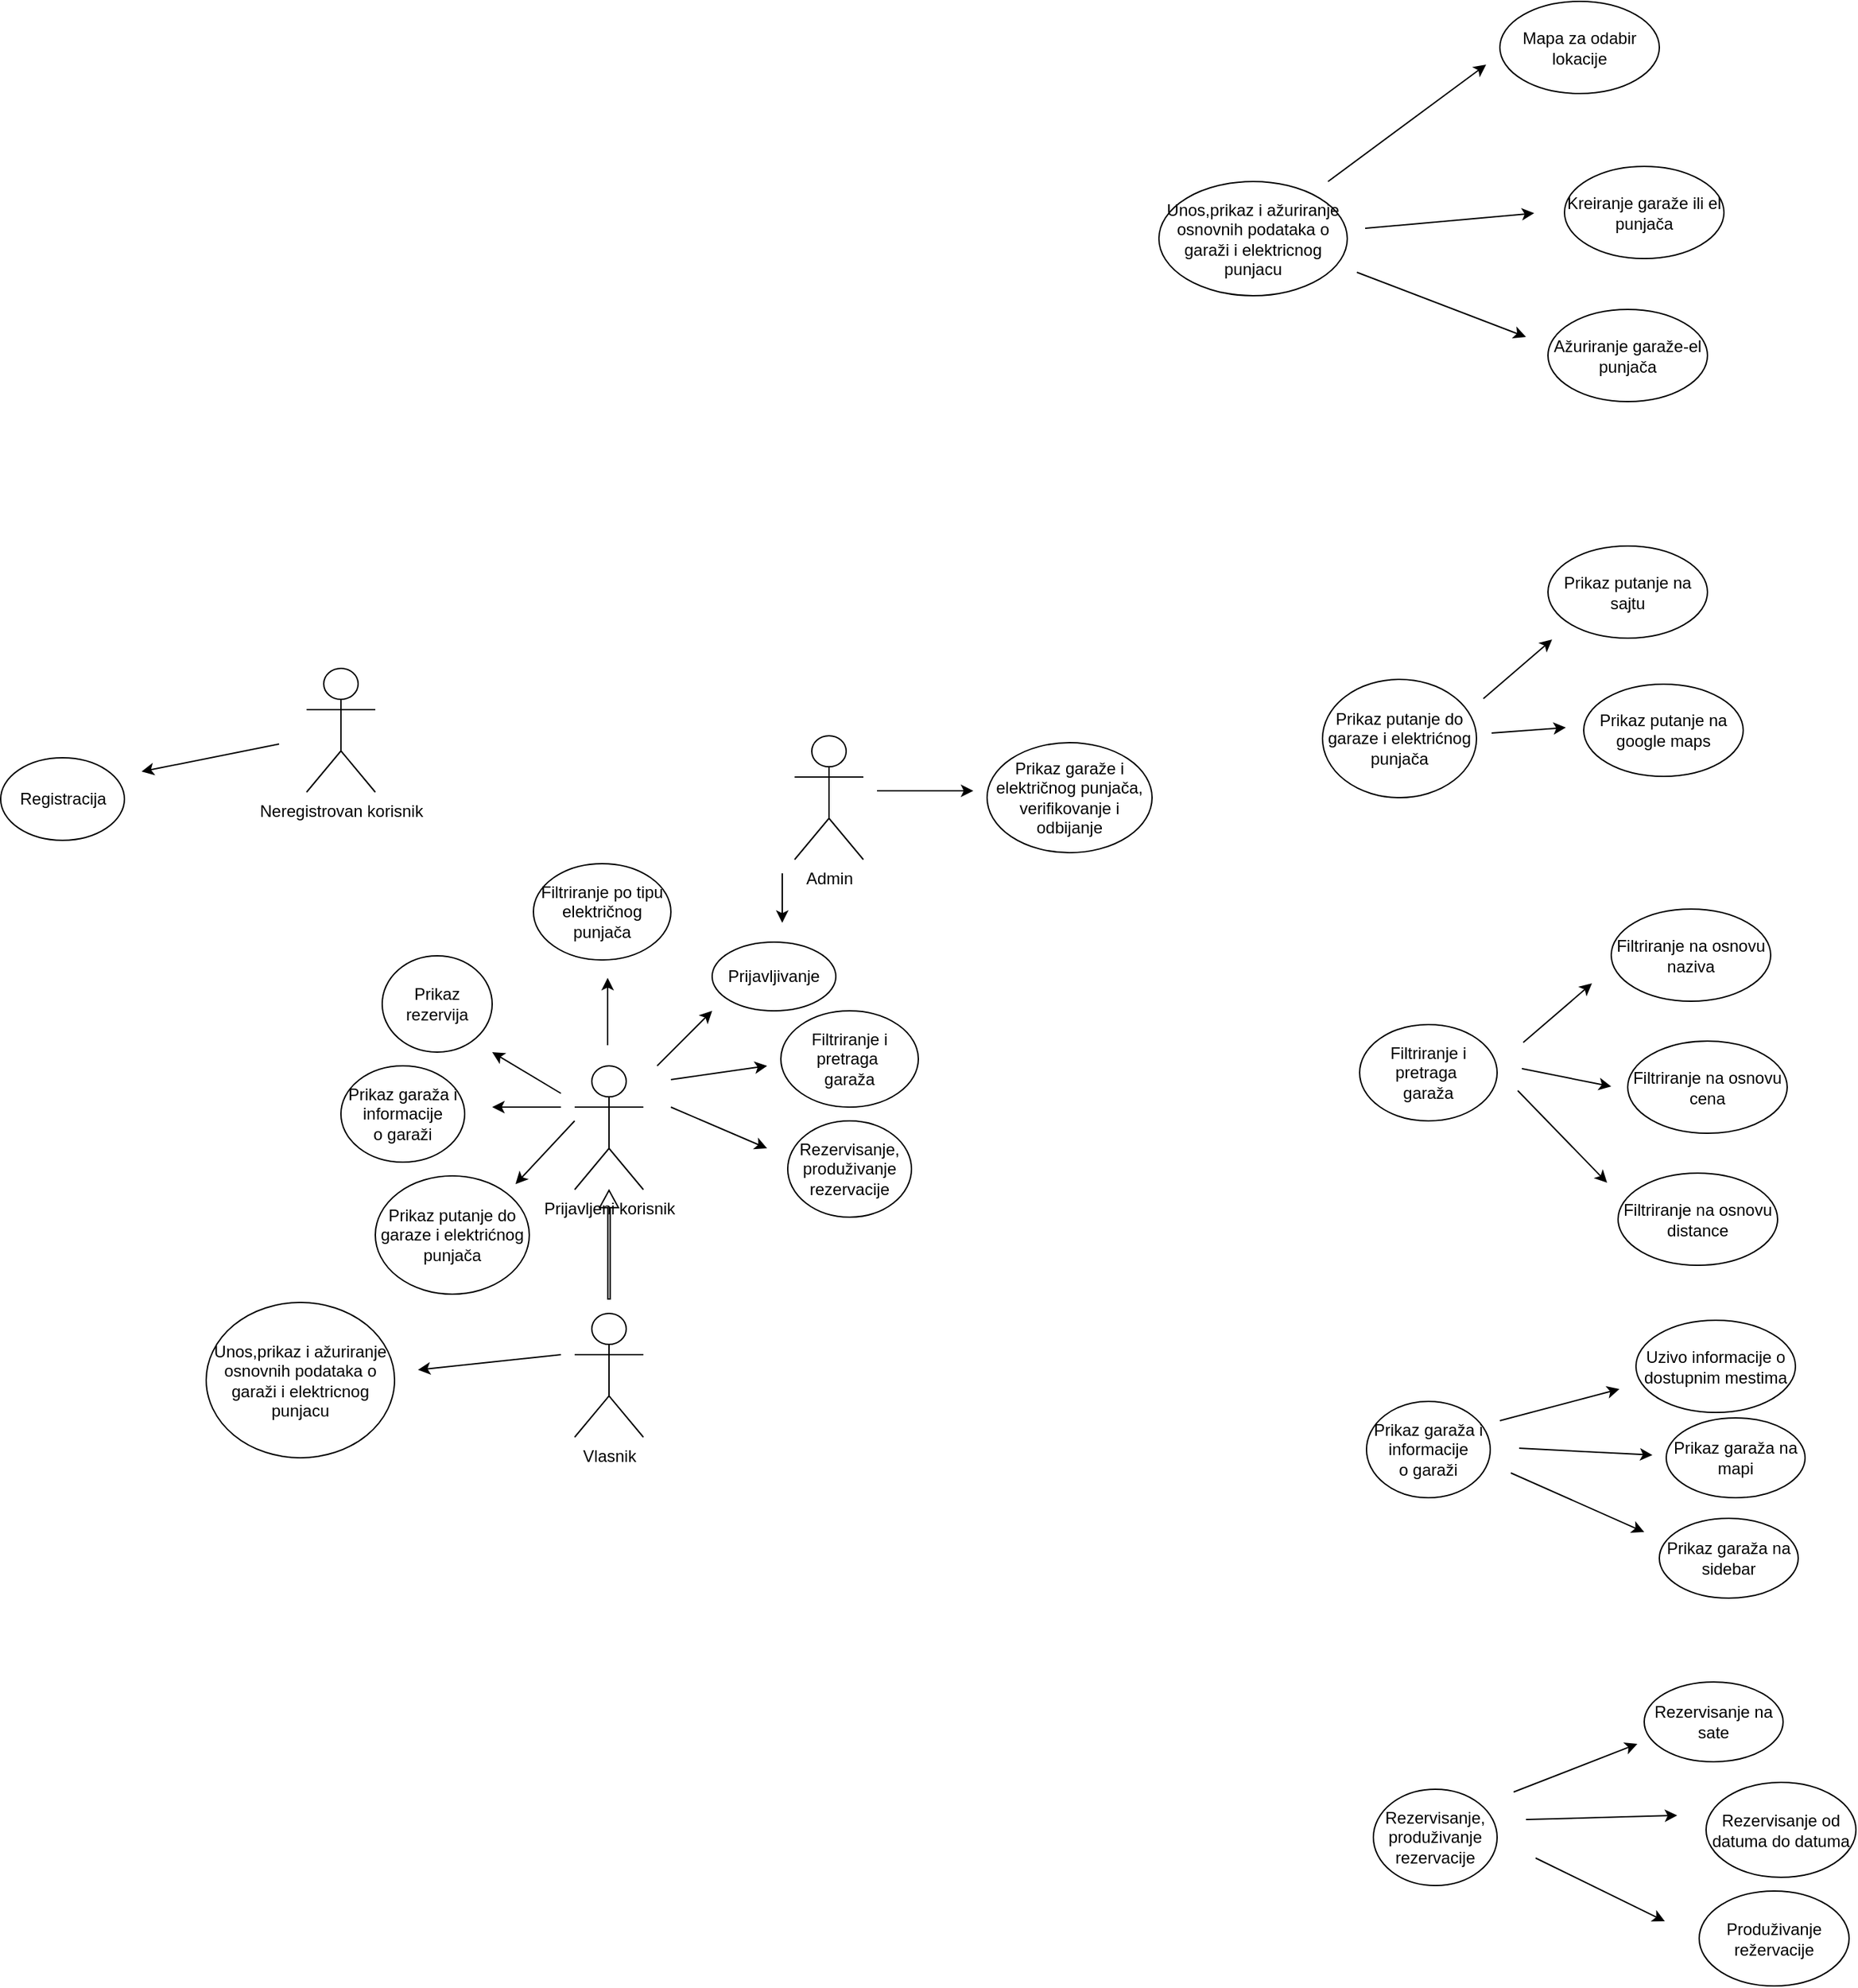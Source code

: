 <mxfile version="24.8.4">
  <diagram name="Page-1" id="srrNP7o3LFm7SC8HB50d">
    <mxGraphModel dx="3268" dy="2278" grid="0" gridSize="10" guides="1" tooltips="1" connect="1" arrows="1" fold="1" page="0" pageScale="1" pageWidth="850" pageHeight="1100" math="0" shadow="0">
      <root>
        <mxCell id="0" />
        <mxCell id="1" parent="0" />
        <mxCell id="9Gqb0izrLKRCSH_k_9Q2-1" value="Prijavljeni korisnik" style="shape=umlActor;verticalLabelPosition=bottom;verticalAlign=top;html=1;outlineConnect=0;" parent="1" vertex="1">
          <mxGeometry x="400" y="300" width="50" height="90" as="geometry" />
        </mxCell>
        <mxCell id="9Gqb0izrLKRCSH_k_9Q2-2" value="Neregistrovan korisnik" style="shape=umlActor;verticalLabelPosition=bottom;verticalAlign=top;html=1;outlineConnect=0;" parent="1" vertex="1">
          <mxGeometry x="205" y="11" width="50" height="90" as="geometry" />
        </mxCell>
        <mxCell id="9Gqb0izrLKRCSH_k_9Q2-3" value="Vlasnik" style="shape=umlActor;verticalLabelPosition=bottom;verticalAlign=top;html=1;outlineConnect=0;" parent="1" vertex="1">
          <mxGeometry x="400" y="480" width="50" height="90" as="geometry" />
        </mxCell>
        <mxCell id="9Gqb0izrLKRCSH_k_9Q2-4" value="Admin" style="shape=umlActor;verticalLabelPosition=bottom;verticalAlign=top;html=1;outlineConnect=0;" parent="1" vertex="1">
          <mxGeometry x="560" y="60" width="50" height="90" as="geometry" />
        </mxCell>
        <mxCell id="9Gqb0izrLKRCSH_k_9Q2-5" value="Prijavljivanje" style="ellipse;whiteSpace=wrap;html=1;" parent="1" vertex="1">
          <mxGeometry x="500" y="210" width="90" height="50" as="geometry" />
        </mxCell>
        <mxCell id="9Gqb0izrLKRCSH_k_9Q2-6" value="" style="endArrow=classic;html=1;rounded=0;" parent="1" edge="1">
          <mxGeometry width="50" height="50" relative="1" as="geometry">
            <mxPoint x="185" y="66" as="sourcePoint" />
            <mxPoint x="85" y="86" as="targetPoint" />
          </mxGeometry>
        </mxCell>
        <mxCell id="9Gqb0izrLKRCSH_k_9Q2-7" value="Prikaz garaže i električnog punjača, verifikovanje i odbijanje" style="ellipse;whiteSpace=wrap;html=1;" parent="1" vertex="1">
          <mxGeometry x="700" y="65" width="120" height="80" as="geometry" />
        </mxCell>
        <mxCell id="9Gqb0izrLKRCSH_k_9Q2-8" value="Unos,prikaz i ažuriranje osnovnih podataka o garaži i elektricnog punjacu" style="ellipse;whiteSpace=wrap;html=1;" parent="1" vertex="1">
          <mxGeometry x="132" y="472" width="137" height="113" as="geometry" />
        </mxCell>
        <mxCell id="9Gqb0izrLKRCSH_k_9Q2-9" value="" style="endArrow=classic;html=1;rounded=0;" parent="1" edge="1">
          <mxGeometry width="50" height="50" relative="1" as="geometry">
            <mxPoint x="390" y="510" as="sourcePoint" />
            <mxPoint x="286" y="521" as="targetPoint" />
          </mxGeometry>
        </mxCell>
        <mxCell id="9Gqb0izrLKRCSH_k_9Q2-10" value="Rezervisanje,&lt;div&gt;produživanje&lt;div&gt;rezervacije&lt;/div&gt;&lt;/div&gt;" style="ellipse;whiteSpace=wrap;html=1;" parent="1" vertex="1">
          <mxGeometry x="555" y="340" width="90" height="70" as="geometry" />
        </mxCell>
        <mxCell id="9Gqb0izrLKRCSH_k_9Q2-11" value="Prikaz rezervija" style="ellipse;whiteSpace=wrap;html=1;" parent="1" vertex="1">
          <mxGeometry x="260" y="220" width="80" height="70" as="geometry" />
        </mxCell>
        <mxCell id="9Gqb0izrLKRCSH_k_9Q2-12" value="" style="endArrow=classic;html=1;rounded=0;" parent="1" edge="1">
          <mxGeometry width="50" height="50" relative="1" as="geometry">
            <mxPoint x="470" y="330" as="sourcePoint" />
            <mxPoint x="540" y="360" as="targetPoint" />
          </mxGeometry>
        </mxCell>
        <mxCell id="9Gqb0izrLKRCSH_k_9Q2-13" value="" style="endArrow=classic;html=1;rounded=0;" parent="1" edge="1">
          <mxGeometry width="50" height="50" relative="1" as="geometry">
            <mxPoint x="390" y="320" as="sourcePoint" />
            <mxPoint x="340" y="290" as="targetPoint" />
          </mxGeometry>
        </mxCell>
        <mxCell id="9Gqb0izrLKRCSH_k_9Q2-14" value="Prikaz garaža i informacije&lt;div&gt;o garaži&lt;/div&gt;" style="ellipse;whiteSpace=wrap;html=1;" parent="1" vertex="1">
          <mxGeometry x="230" y="300" width="90" height="70" as="geometry" />
        </mxCell>
        <mxCell id="9Gqb0izrLKRCSH_k_9Q2-15" value="" style="endArrow=classic;html=1;rounded=0;" parent="1" edge="1">
          <mxGeometry width="50" height="50" relative="1" as="geometry">
            <mxPoint x="390" y="330" as="sourcePoint" />
            <mxPoint x="340" y="330" as="targetPoint" />
          </mxGeometry>
        </mxCell>
        <mxCell id="9Gqb0izrLKRCSH_k_9Q2-16" value="Filtriranje i pretraga&amp;nbsp;&lt;div&gt;garaža&lt;/div&gt;" style="ellipse;whiteSpace=wrap;html=1;" parent="1" vertex="1">
          <mxGeometry x="550" y="260" width="100" height="70" as="geometry" />
        </mxCell>
        <mxCell id="9Gqb0izrLKRCSH_k_9Q2-17" value="" style="endArrow=classic;html=1;rounded=0;" parent="1" edge="1">
          <mxGeometry width="50" height="50" relative="1" as="geometry">
            <mxPoint x="470" y="310" as="sourcePoint" />
            <mxPoint x="540" y="300" as="targetPoint" />
          </mxGeometry>
        </mxCell>
        <mxCell id="9Gqb0izrLKRCSH_k_9Q2-18" value="Prikaz putanje do garaze i elektrićnog punjača" style="ellipse;whiteSpace=wrap;html=1;" parent="1" vertex="1">
          <mxGeometry x="255" y="380" width="112" height="86" as="geometry" />
        </mxCell>
        <mxCell id="9Gqb0izrLKRCSH_k_9Q2-19" value="" style="endArrow=classic;html=1;rounded=0;" parent="1" edge="1">
          <mxGeometry width="50" height="50" relative="1" as="geometry">
            <mxPoint x="400" y="340" as="sourcePoint" />
            <mxPoint x="357" y="386" as="targetPoint" />
          </mxGeometry>
        </mxCell>
        <mxCell id="9Gqb0izrLKRCSH_k_9Q2-20" value="" style="endArrow=classic;html=1;rounded=0;" parent="1" edge="1">
          <mxGeometry width="50" height="50" relative="1" as="geometry">
            <mxPoint x="620" y="100" as="sourcePoint" />
            <mxPoint x="690" y="100" as="targetPoint" />
          </mxGeometry>
        </mxCell>
        <mxCell id="9Gqb0izrLKRCSH_k_9Q2-21" value="" style="shape=flexArrow;endArrow=classic;html=1;rounded=0;endWidth=11.111;endSize=3.875;width=1.667;" parent="1" target="9Gqb0izrLKRCSH_k_9Q2-1" edge="1">
          <mxGeometry width="50" height="50" relative="1" as="geometry">
            <mxPoint x="425" y="470" as="sourcePoint" />
            <mxPoint x="500" y="420" as="targetPoint" />
            <Array as="points" />
          </mxGeometry>
        </mxCell>
        <mxCell id="9Gqb0izrLKRCSH_k_9Q2-22" value="Registracija" style="ellipse;whiteSpace=wrap;html=1;" parent="1" vertex="1">
          <mxGeometry x="-17.5" y="76" width="90" height="60" as="geometry" />
        </mxCell>
        <mxCell id="9Gqb0izrLKRCSH_k_9Q2-23" value="" style="endArrow=classic;html=1;rounded=0;" parent="1" edge="1">
          <mxGeometry width="50" height="50" relative="1" as="geometry">
            <mxPoint x="460" y="300" as="sourcePoint" />
            <mxPoint x="500" y="260" as="targetPoint" />
          </mxGeometry>
        </mxCell>
        <mxCell id="9Gqb0izrLKRCSH_k_9Q2-24" value="" style="endArrow=classic;html=1;rounded=0;" parent="1" edge="1">
          <mxGeometry width="50" height="50" relative="1" as="geometry">
            <mxPoint x="551" y="160" as="sourcePoint" />
            <mxPoint x="551" y="196" as="targetPoint" />
          </mxGeometry>
        </mxCell>
        <mxCell id="9Gqb0izrLKRCSH_k_9Q2-26" value="Filtriranje po tipu električnog punjača" style="ellipse;whiteSpace=wrap;html=1;" parent="1" vertex="1">
          <mxGeometry x="370" y="153" width="100" height="70" as="geometry" />
        </mxCell>
        <mxCell id="9Gqb0izrLKRCSH_k_9Q2-28" value="" style="endArrow=classic;html=1;rounded=0;" parent="1" edge="1">
          <mxGeometry width="50" height="50" relative="1" as="geometry">
            <mxPoint x="424" y="285" as="sourcePoint" />
            <mxPoint x="424" y="236" as="targetPoint" />
          </mxGeometry>
        </mxCell>
        <mxCell id="vYc49cZ9WT9gd8T1REox-1" value="Filtriranje i pretraga&amp;nbsp;&lt;div&gt;garaža&lt;/div&gt;" style="ellipse;whiteSpace=wrap;html=1;" vertex="1" parent="1">
          <mxGeometry x="971" y="270" width="100" height="70" as="geometry" />
        </mxCell>
        <mxCell id="vYc49cZ9WT9gd8T1REox-2" value="Filtriranje na osnovu naziva" style="ellipse;whiteSpace=wrap;html=1;" vertex="1" parent="1">
          <mxGeometry x="1154" y="186" width="116" height="67" as="geometry" />
        </mxCell>
        <mxCell id="vYc49cZ9WT9gd8T1REox-3" value="Filtriranje na osnovu cena&lt;span style=&quot;color: rgba(0, 0, 0, 0); font-family: monospace; font-size: 0px; text-align: start; text-wrap-mode: nowrap;&quot;&gt;%3CmxGraphModel%3E%3Croot%3E%3CmxCell%20id%3D%220%22%2F%3E%3CmxCell%20id%3D%221%22%20parent%3D%220%22%2F%3E%3CmxCell%20id%3D%222%22%20value%3D%22Filtriranje%20na%20osnovu%20naziva%22%20style%3D%22ellipse%3BwhiteSpace%3Dwrap%3Bhtml%3D1%3B%22%20vertex%3D%221%22%20parent%3D%221%22%3E%3CmxGeometry%20x%3D%221199%22%20y%3D%22233%22%20width%3D%22116%22%20height%3D%2267%22%20as%3D%22geometry%22%2F%3E%3C%2FmxCell%3E%3C%2Froot%3E%3C%2FmxGraphModel%3E&lt;/span&gt;" style="ellipse;whiteSpace=wrap;html=1;" vertex="1" parent="1">
          <mxGeometry x="1166" y="282" width="116" height="67" as="geometry" />
        </mxCell>
        <mxCell id="vYc49cZ9WT9gd8T1REox-4" value="Filtriranje na osnovu distance" style="ellipse;whiteSpace=wrap;html=1;" vertex="1" parent="1">
          <mxGeometry x="1159" y="378" width="116" height="67" as="geometry" />
        </mxCell>
        <mxCell id="vYc49cZ9WT9gd8T1REox-5" value="" style="endArrow=classic;html=1;rounded=0;" edge="1" parent="1">
          <mxGeometry width="50" height="50" relative="1" as="geometry">
            <mxPoint x="1090" y="283" as="sourcePoint" />
            <mxPoint x="1140" y="240" as="targetPoint" />
          </mxGeometry>
        </mxCell>
        <mxCell id="vYc49cZ9WT9gd8T1REox-6" value="" style="endArrow=classic;html=1;rounded=0;" edge="1" parent="1">
          <mxGeometry width="50" height="50" relative="1" as="geometry">
            <mxPoint x="1089" y="302" as="sourcePoint" />
            <mxPoint x="1154" y="315" as="targetPoint" />
          </mxGeometry>
        </mxCell>
        <mxCell id="vYc49cZ9WT9gd8T1REox-7" value="" style="endArrow=classic;html=1;rounded=0;" edge="1" parent="1">
          <mxGeometry width="50" height="50" relative="1" as="geometry">
            <mxPoint x="1086" y="318" as="sourcePoint" />
            <mxPoint x="1151" y="385" as="targetPoint" />
          </mxGeometry>
        </mxCell>
        <mxCell id="vYc49cZ9WT9gd8T1REox-8" value="Prikaz garaža i informacije&lt;div&gt;o garaži&lt;/div&gt;" style="ellipse;whiteSpace=wrap;html=1;" vertex="1" parent="1">
          <mxGeometry x="976" y="544" width="90" height="70" as="geometry" />
        </mxCell>
        <mxCell id="vYc49cZ9WT9gd8T1REox-9" value="" style="endArrow=classic;html=1;rounded=0;" edge="1" parent="1">
          <mxGeometry width="50" height="50" relative="1" as="geometry">
            <mxPoint x="1073" y="558" as="sourcePoint" />
            <mxPoint x="1160" y="535" as="targetPoint" />
          </mxGeometry>
        </mxCell>
        <mxCell id="vYc49cZ9WT9gd8T1REox-10" value="Uzivo informacije o dostupnim mestima" style="ellipse;whiteSpace=wrap;html=1;" vertex="1" parent="1">
          <mxGeometry x="1172" y="485" width="116" height="67" as="geometry" />
        </mxCell>
        <mxCell id="vYc49cZ9WT9gd8T1REox-11" value="Prikaz garaža na mapi" style="ellipse;whiteSpace=wrap;html=1;" vertex="1" parent="1">
          <mxGeometry x="1194" y="556" width="101" height="58" as="geometry" />
        </mxCell>
        <mxCell id="vYc49cZ9WT9gd8T1REox-12" value="Prikaz garaža na sidebar" style="ellipse;whiteSpace=wrap;html=1;" vertex="1" parent="1">
          <mxGeometry x="1189" y="629" width="101" height="58" as="geometry" />
        </mxCell>
        <mxCell id="vYc49cZ9WT9gd8T1REox-13" value="" style="endArrow=classic;html=1;rounded=0;" edge="1" parent="1">
          <mxGeometry width="50" height="50" relative="1" as="geometry">
            <mxPoint x="1087" y="578" as="sourcePoint" />
            <mxPoint x="1184" y="583" as="targetPoint" />
          </mxGeometry>
        </mxCell>
        <mxCell id="vYc49cZ9WT9gd8T1REox-14" value="" style="endArrow=classic;html=1;rounded=0;" edge="1" parent="1">
          <mxGeometry width="50" height="50" relative="1" as="geometry">
            <mxPoint x="1081" y="596" as="sourcePoint" />
            <mxPoint x="1178" y="639" as="targetPoint" />
          </mxGeometry>
        </mxCell>
        <mxCell id="vYc49cZ9WT9gd8T1REox-15" value="Prikaz putanje do garaze i elektrićnog punjača" style="ellipse;whiteSpace=wrap;html=1;" vertex="1" parent="1">
          <mxGeometry x="944" y="19" width="112" height="86" as="geometry" />
        </mxCell>
        <mxCell id="vYc49cZ9WT9gd8T1REox-16" value="" style="endArrow=classic;html=1;rounded=0;" edge="1" parent="1">
          <mxGeometry width="50" height="50" relative="1" as="geometry">
            <mxPoint x="1061" y="33" as="sourcePoint" />
            <mxPoint x="1111" y="-10" as="targetPoint" />
          </mxGeometry>
        </mxCell>
        <mxCell id="vYc49cZ9WT9gd8T1REox-18" value="Prikaz putanje na sajtu" style="ellipse;whiteSpace=wrap;html=1;" vertex="1" parent="1">
          <mxGeometry x="1108" y="-78" width="116" height="67" as="geometry" />
        </mxCell>
        <mxCell id="vYc49cZ9WT9gd8T1REox-19" value="Prikaz putanje na google maps" style="ellipse;whiteSpace=wrap;html=1;" vertex="1" parent="1">
          <mxGeometry x="1134" y="22.5" width="116" height="67" as="geometry" />
        </mxCell>
        <mxCell id="vYc49cZ9WT9gd8T1REox-20" value="" style="endArrow=classic;html=1;rounded=0;" edge="1" parent="1">
          <mxGeometry width="50" height="50" relative="1" as="geometry">
            <mxPoint x="1067" y="58" as="sourcePoint" />
            <mxPoint x="1121" y="54" as="targetPoint" />
          </mxGeometry>
        </mxCell>
        <mxCell id="vYc49cZ9WT9gd8T1REox-21" value="Rezervisanje,&lt;div&gt;produživanje&lt;div&gt;rezervacije&lt;/div&gt;&lt;/div&gt;" style="ellipse;whiteSpace=wrap;html=1;" vertex="1" parent="1">
          <mxGeometry x="981" y="826" width="90" height="70" as="geometry" />
        </mxCell>
        <mxCell id="vYc49cZ9WT9gd8T1REox-22" value="" style="endArrow=classic;html=1;rounded=0;" edge="1" parent="1">
          <mxGeometry width="50" height="50" relative="1" as="geometry">
            <mxPoint x="1083" y="828" as="sourcePoint" />
            <mxPoint x="1173" y="793" as="targetPoint" />
          </mxGeometry>
        </mxCell>
        <mxCell id="vYc49cZ9WT9gd8T1REox-23" value="" style="endArrow=classic;html=1;rounded=0;" edge="1" parent="1">
          <mxGeometry width="50" height="50" relative="1" as="geometry">
            <mxPoint x="1092" y="848" as="sourcePoint" />
            <mxPoint x="1202" y="845" as="targetPoint" />
          </mxGeometry>
        </mxCell>
        <mxCell id="vYc49cZ9WT9gd8T1REox-24" value="" style="endArrow=classic;html=1;rounded=0;" edge="1" parent="1">
          <mxGeometry width="50" height="50" relative="1" as="geometry">
            <mxPoint x="1099" y="876" as="sourcePoint" />
            <mxPoint x="1193" y="922" as="targetPoint" />
            <Array as="points" />
          </mxGeometry>
        </mxCell>
        <mxCell id="vYc49cZ9WT9gd8T1REox-25" value="Rezervisanje na sate&lt;span style=&quot;color: rgba(0, 0, 0, 0); font-family: monospace; font-size: 0px; text-align: start; text-wrap-mode: nowrap;&quot;&gt;%3CmxGraphModel%3E%3Croot%3E%3CmxCell%20id%3D%220%22%2F%3E%3CmxCell%20id%3D%221%22%20parent%3D%220%22%2F%3E%3CmxCell%20id%3D%222%22%20value%3D%22Prikaz%20gara%C5%BEa%20na%20sidebar%22%20style%3D%22ellipse%3BwhiteSpace%3Dwrap%3Bhtml%3D1%3B%22%20vertex%3D%221%22%20parent%3D%221%22%3E%3CmxGeometry%20x%3D%221189%22%20y%3D%22629%22%20width%3D%22101%22%20height%3D%2258%22%20as%3D%22geometry%22%2F%3E%3C%2FmxCell%3E%3C%2Froot%3E%3C%2FmxGraphModel%3E&lt;/span&gt;" style="ellipse;whiteSpace=wrap;html=1;" vertex="1" parent="1">
          <mxGeometry x="1178" y="748" width="101" height="58" as="geometry" />
        </mxCell>
        <mxCell id="vYc49cZ9WT9gd8T1REox-26" value="Rezervisanje od datuma do datuma&lt;span style=&quot;color: rgba(0, 0, 0, 0); font-family: monospace; font-size: 0px; text-align: start; text-wrap-mode: nowrap;&quot;&gt;%3CmxGraphModel%3E%3Croot%3E%3CmxCell%20id%3D%220%22%2F%3E%3CmxCell%20id%3D%221%22%20parent%3D%220%22%2F%3E%3CmxCell%20id%3D%222%22%20value%3D%22Prikaz%20gara%C5%BEa%20na%20sidebar%22%20style%3D%22ellipse%3BwhiteSpace%3Dwrap%3Bhtml%3D1%3B%22%20vertex%3D%221%22%20parent%3D%221%22%3E%3CmxGeometry%20x%3D%221189%22%20y%3D%22629%22%20width%3D%22101%22%20height%3D%2258%22%20as%3D%22geometry%22%2F%3E%3C%2FmxCell%3E%3C%2Froot%3E%3C%2FmxGraphModel%3E&lt;/span&gt;" style="ellipse;whiteSpace=wrap;html=1;" vertex="1" parent="1">
          <mxGeometry x="1223" y="821" width="109" height="69" as="geometry" />
        </mxCell>
        <mxCell id="vYc49cZ9WT9gd8T1REox-27" value="Produživanje režervacije" style="ellipse;whiteSpace=wrap;html=1;" vertex="1" parent="1">
          <mxGeometry x="1218" y="900" width="109" height="69" as="geometry" />
        </mxCell>
        <mxCell id="vYc49cZ9WT9gd8T1REox-28" value="Unos,prikaz i ažuriranje osnovnih podataka o garaži i elektricnog punjacu" style="ellipse;whiteSpace=wrap;html=1;" vertex="1" parent="1">
          <mxGeometry x="825" y="-343" width="137" height="83" as="geometry" />
        </mxCell>
        <mxCell id="vYc49cZ9WT9gd8T1REox-29" value="Kreiranje garaže ili el punjača" style="ellipse;whiteSpace=wrap;html=1;" vertex="1" parent="1">
          <mxGeometry x="1120" y="-354" width="116" height="67" as="geometry" />
        </mxCell>
        <mxCell id="vYc49cZ9WT9gd8T1REox-30" value="" style="endArrow=classic;html=1;rounded=0;" edge="1" parent="1">
          <mxGeometry width="50" height="50" relative="1" as="geometry">
            <mxPoint x="975" y="-309" as="sourcePoint" />
            <mxPoint x="1098" y="-320" as="targetPoint" />
          </mxGeometry>
        </mxCell>
        <mxCell id="vYc49cZ9WT9gd8T1REox-31" value="Ažuriranje garaže-el punjača" style="ellipse;whiteSpace=wrap;html=1;" vertex="1" parent="1">
          <mxGeometry x="1108" y="-250" width="116" height="67" as="geometry" />
        </mxCell>
        <mxCell id="vYc49cZ9WT9gd8T1REox-32" value="" style="endArrow=classic;html=1;rounded=0;" edge="1" parent="1">
          <mxGeometry width="50" height="50" relative="1" as="geometry">
            <mxPoint x="969" y="-277" as="sourcePoint" />
            <mxPoint x="1092" y="-230" as="targetPoint" />
          </mxGeometry>
        </mxCell>
        <mxCell id="vYc49cZ9WT9gd8T1REox-33" value="Mapa za odabir lokacije" style="ellipse;whiteSpace=wrap;html=1;" vertex="1" parent="1">
          <mxGeometry x="1073" y="-474" width="116" height="67" as="geometry" />
        </mxCell>
        <mxCell id="vYc49cZ9WT9gd8T1REox-34" value="" style="endArrow=classic;html=1;rounded=0;" edge="1" parent="1">
          <mxGeometry width="50" height="50" relative="1" as="geometry">
            <mxPoint x="948" y="-343" as="sourcePoint" />
            <mxPoint x="1063" y="-428" as="targetPoint" />
          </mxGeometry>
        </mxCell>
      </root>
    </mxGraphModel>
  </diagram>
</mxfile>
